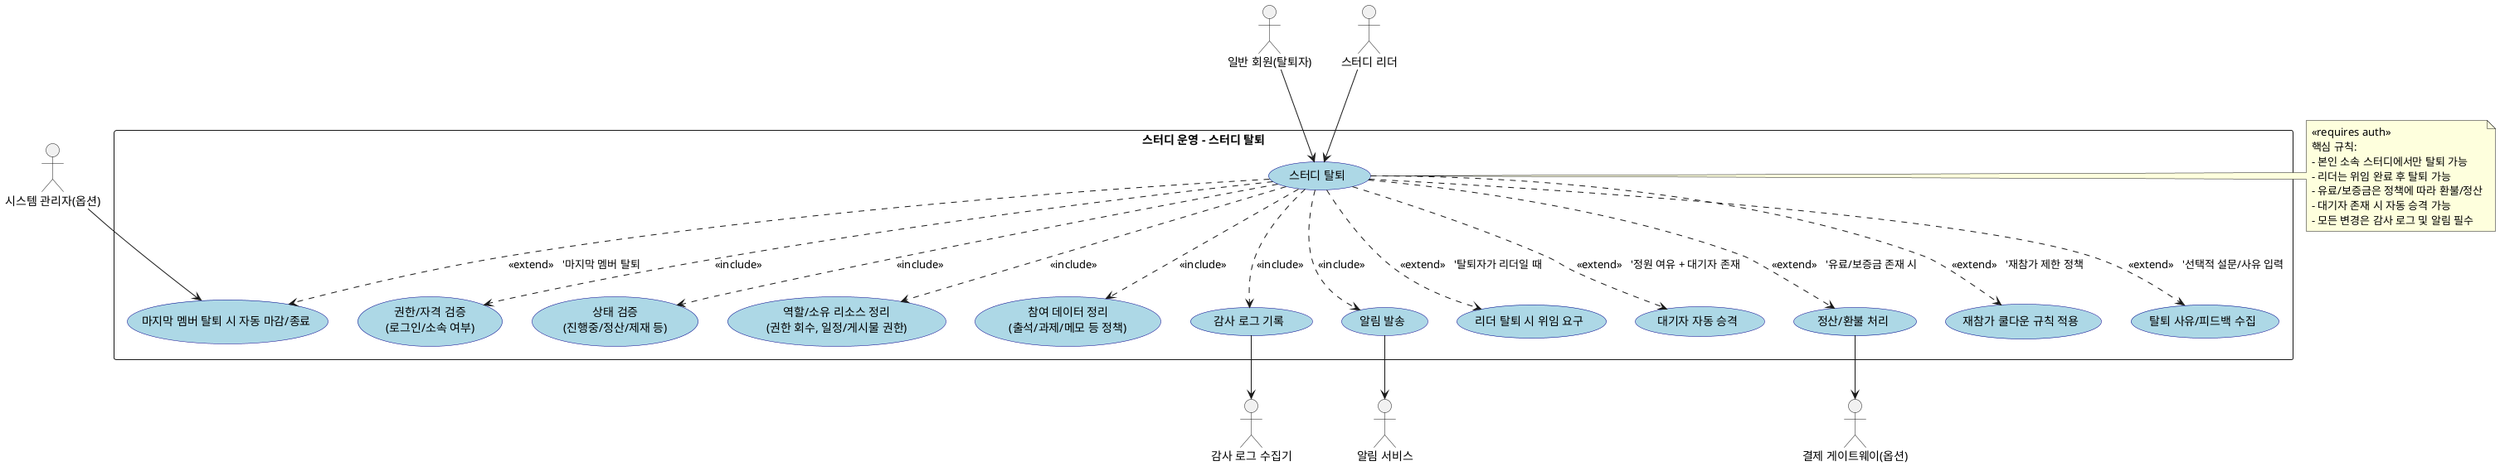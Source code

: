 @startuml
' 스터디 운영 - 스터디 탈퇴 Use Case Diagram

skinparam packageStyle rectangle
skinparam usecase {
  BackgroundColor LightBlue
  BorderColor DarkBlue
}

' === Actors ===
actor "일반 회원(탈퇴자)" as Member
actor "스터디 리더" as Leader
actor "시스템 관리자(옵션)" as Admin
actor "알림 서비스" as Noti
actor "감사 로그 수집기" as Audit
actor "결제 게이트웨이(옵션)" as Pay

' === System Boundary ===
rectangle "스터디 운영 - 스터디 탈퇴" as LeaveStudy {

  ' 메인 UC
  usecase "스터디 탈퇴" as UC_Leave

  ' 항상 수행되는 교차 관심사 (include)
  usecase "권한/자격 검증\n(로그인/소속 여부)" as UC_Authz
  usecase "상태 검증\n(진행중/정산/제재 등)" as UC_Validate
  usecase "역할/소유 리소스 정리\n(권한 회수, 일정/게시물 권한)" as UC_RoleCleanup
  usecase "참여 데이터 정리\n(출석/과제/메모 등 정책)" as UC_DataCleanup
  usecase "감사 로그 기록" as UC_Audit
  usecase "알림 발송" as UC_Notify

  ' 조건부/선택 흐름 (extend)
  usecase "리더 탈퇴 시 위임 요구" as UC_DelegateRequired
  usecase "대기자 자동 승격" as UC_WaitlistAuto
  usecase "정산/환불 처리" as UC_Refund
  usecase "재참가 쿨다운 규칙 적용" as UC_Cooldown
  usecase "마지막 멤버 탈퇴 시 자동 마감/종료" as UC_AutoClose
  usecase "탈퇴 사유/피드백 수집" as UC_Feedback
}

' === 실행자 연결 ===
Member --> UC_Leave
Leader --> UC_Leave
Admin  --> UC_AutoClose

' === include: 공통 교차 관심사 ===
UC_Leave ..> UC_Authz       : <<include>>
UC_Leave ..> UC_Validate    : <<include>>
UC_Leave ..> UC_RoleCleanup : <<include>>
UC_Leave ..> UC_DataCleanup : <<include>>
UC_Leave ..> UC_Audit       : <<include>>
UC_Leave ..> UC_Notify      : <<include>>

' === extend: 조건부/선택 흐름 ===
UC_Leave ..> UC_DelegateRequired : <<extend>>   '탈퇴자가 리더일 때
UC_Leave ..> UC_WaitlistAuto     : <<extend>>   '정원 여유 + 대기자 존재
UC_Leave ..> UC_Refund           : <<extend>>   '유료/보증금 존재 시
UC_Leave ..> UC_Cooldown         : <<extend>>   '재참가 제한 정책
UC_Leave ..> UC_AutoClose        : <<extend>>   '마지막 멤버 탈퇴
UC_Leave ..> UC_Feedback         : <<extend>>   '선택적 설문/사유 입력

' === 외부 시스템 연동 ===
UC_Audit --> Audit
UC_Notify --> Noti
UC_Refund --> Pay

' === Notes ===
note right of UC_Leave
«requires auth»
핵심 규칙:
- 본인 소속 스터디에서만 탈퇴 가능
- 리더는 위임 완료 후 탈퇴 가능
- 유료/보증금은 정책에 따라 환불/정산
- 대기자 존재 시 자동 승격 가능
- 모든 변경은 감사 로그 및 알림 필수
end note

@enduml

